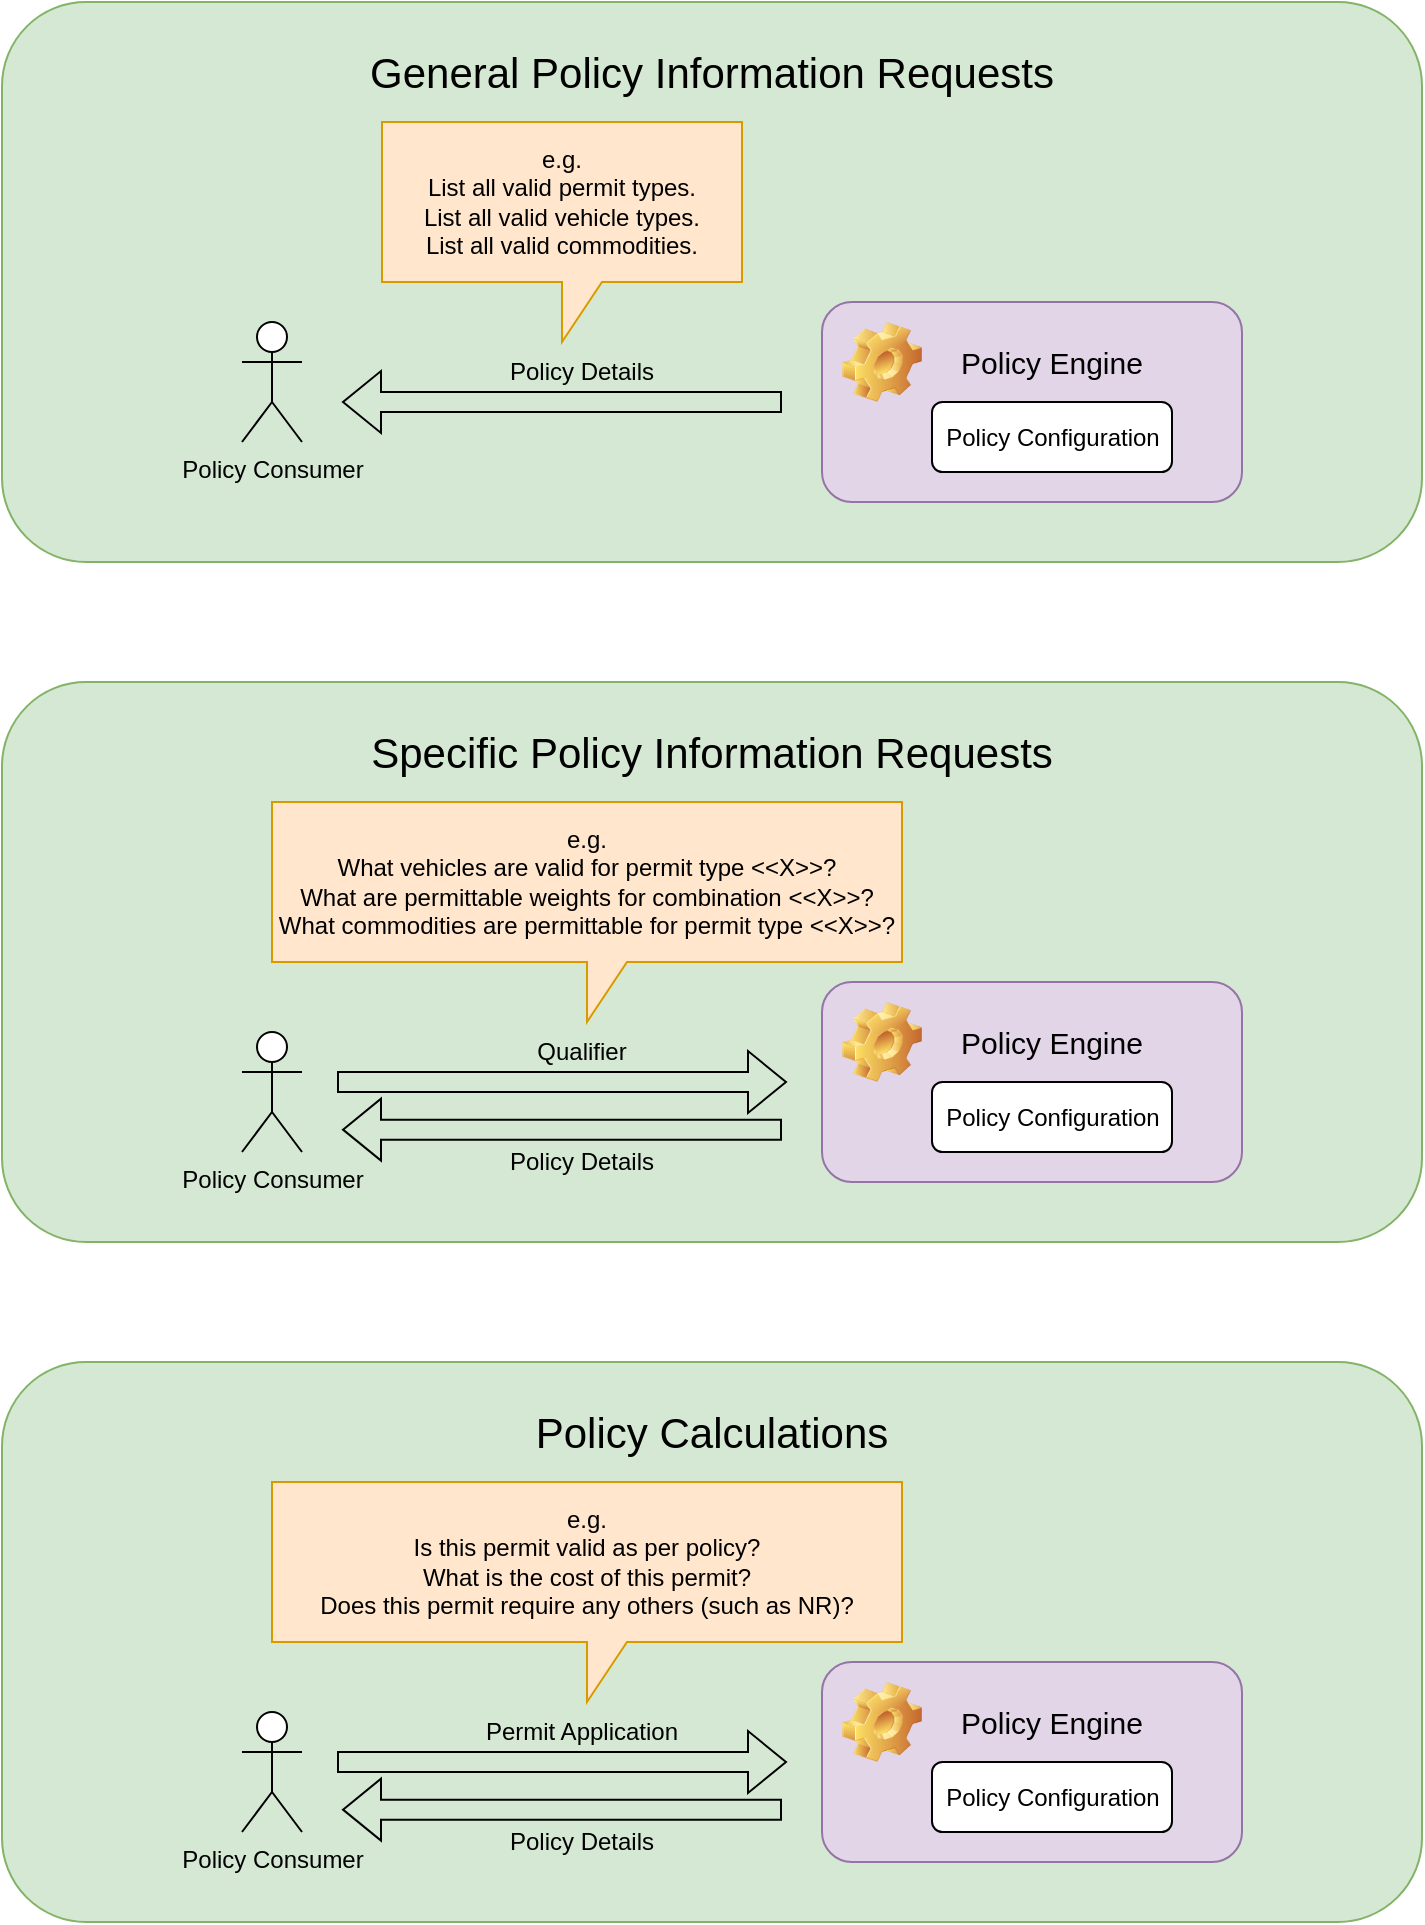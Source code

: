 <mxfile version="24.2.5" type="device" pages="2">
  <diagram name="Page-1" id="VewkT7-pDkosy5Xe7rMj">
    <mxGraphModel dx="1562" dy="810" grid="1" gridSize="10" guides="1" tooltips="1" connect="1" arrows="1" fold="1" page="1" pageScale="1" pageWidth="850" pageHeight="1100" math="0" shadow="0">
      <root>
        <mxCell id="0" />
        <mxCell id="1" parent="0" />
        <mxCell id="3nZ4SkmMVEwLBrExZ1qy-12" value="" style="rounded=1;whiteSpace=wrap;html=1;fillColor=#d5e8d4;strokeColor=#82b366;" parent="1" vertex="1">
          <mxGeometry x="70" y="70" width="710" height="280" as="geometry" />
        </mxCell>
        <mxCell id="3nZ4SkmMVEwLBrExZ1qy-1" value="" style="rounded=1;whiteSpace=wrap;html=1;fillColor=#e1d5e7;strokeColor=#9673a6;" parent="1" vertex="1">
          <mxGeometry x="480" y="220" width="210" height="100" as="geometry" />
        </mxCell>
        <mxCell id="3nZ4SkmMVEwLBrExZ1qy-3" value="Policy Engine" style="text;html=1;align=center;verticalAlign=middle;whiteSpace=wrap;rounded=0;fontSize=15;" parent="1" vertex="1">
          <mxGeometry x="540" y="235" width="110" height="30" as="geometry" />
        </mxCell>
        <mxCell id="3nZ4SkmMVEwLBrExZ1qy-5" value="" style="shape=image;html=1;verticalLabelPosition=bottom;verticalAlign=top;imageAspect=0;image=img/clipart/Gear_128x128.png" parent="1" vertex="1">
          <mxGeometry x="490" y="230" width="40" height="40" as="geometry" />
        </mxCell>
        <mxCell id="3nZ4SkmMVEwLBrExZ1qy-6" value="" style="group" parent="1" vertex="1" connectable="0">
          <mxGeometry x="527.5" y="270" width="135" height="35" as="geometry" />
        </mxCell>
        <mxCell id="3nZ4SkmMVEwLBrExZ1qy-2" value="" style="rounded=1;whiteSpace=wrap;html=1;" parent="3nZ4SkmMVEwLBrExZ1qy-6" vertex="1">
          <mxGeometry x="7.5" width="120" height="35" as="geometry" />
        </mxCell>
        <mxCell id="3nZ4SkmMVEwLBrExZ1qy-4" value="Policy Configuration" style="text;html=1;align=center;verticalAlign=middle;whiteSpace=wrap;rounded=0;" parent="3nZ4SkmMVEwLBrExZ1qy-6" vertex="1">
          <mxGeometry y="2.5" width="135" height="30" as="geometry" />
        </mxCell>
        <mxCell id="3nZ4SkmMVEwLBrExZ1qy-7" value="Policy Consumer" style="shape=umlActor;verticalLabelPosition=bottom;verticalAlign=top;html=1;outlineConnect=0;" parent="1" vertex="1">
          <mxGeometry x="190" y="230" width="30" height="60" as="geometry" />
        </mxCell>
        <mxCell id="3nZ4SkmMVEwLBrExZ1qy-8" value="" style="shape=flexArrow;endArrow=classic;html=1;rounded=0;" parent="1" edge="1">
          <mxGeometry width="50" height="50" relative="1" as="geometry">
            <mxPoint x="460" y="270" as="sourcePoint" />
            <mxPoint x="240" y="270" as="targetPoint" />
          </mxGeometry>
        </mxCell>
        <mxCell id="3nZ4SkmMVEwLBrExZ1qy-10" value="Policy Details" style="text;html=1;align=center;verticalAlign=middle;whiteSpace=wrap;rounded=0;" parent="1" vertex="1">
          <mxGeometry x="310" y="240" width="100" height="30" as="geometry" />
        </mxCell>
        <mxCell id="3nZ4SkmMVEwLBrExZ1qy-11" value="&lt;div&gt;e.g.&lt;/div&gt;List all valid permit types.&lt;div&gt;List all valid vehicle types.&lt;/div&gt;&lt;div&gt;List all valid commodities.&lt;/div&gt;" style="shape=callout;whiteSpace=wrap;html=1;perimeter=calloutPerimeter;fillColor=#ffe6cc;strokeColor=#d79b00;" parent="1" vertex="1">
          <mxGeometry x="260" y="130" width="180" height="110" as="geometry" />
        </mxCell>
        <mxCell id="3nZ4SkmMVEwLBrExZ1qy-13" value="General Policy Information Requests" style="text;html=1;align=center;verticalAlign=middle;whiteSpace=wrap;rounded=0;fontSize=21;" parent="1" vertex="1">
          <mxGeometry x="130" y="90" width="590" height="30" as="geometry" />
        </mxCell>
        <mxCell id="3nZ4SkmMVEwLBrExZ1qy-14" value="" style="rounded=1;whiteSpace=wrap;html=1;fillColor=#d5e8d4;strokeColor=#82b366;" parent="1" vertex="1">
          <mxGeometry x="70" y="410" width="710" height="280" as="geometry" />
        </mxCell>
        <mxCell id="3nZ4SkmMVEwLBrExZ1qy-15" value="" style="rounded=1;whiteSpace=wrap;html=1;fillColor=#e1d5e7;strokeColor=#9673a6;" parent="1" vertex="1">
          <mxGeometry x="480" y="560" width="210" height="100" as="geometry" />
        </mxCell>
        <mxCell id="3nZ4SkmMVEwLBrExZ1qy-16" value="Policy Engine" style="text;html=1;align=center;verticalAlign=middle;whiteSpace=wrap;rounded=0;fontSize=15;" parent="1" vertex="1">
          <mxGeometry x="540" y="575" width="110" height="30" as="geometry" />
        </mxCell>
        <mxCell id="3nZ4SkmMVEwLBrExZ1qy-17" value="" style="shape=image;html=1;verticalLabelPosition=bottom;verticalAlign=top;imageAspect=0;image=img/clipart/Gear_128x128.png" parent="1" vertex="1">
          <mxGeometry x="490" y="570" width="40" height="40" as="geometry" />
        </mxCell>
        <mxCell id="3nZ4SkmMVEwLBrExZ1qy-18" value="" style="group" parent="1" vertex="1" connectable="0">
          <mxGeometry x="527.5" y="610" width="135" height="35" as="geometry" />
        </mxCell>
        <mxCell id="3nZ4SkmMVEwLBrExZ1qy-19" value="" style="rounded=1;whiteSpace=wrap;html=1;" parent="3nZ4SkmMVEwLBrExZ1qy-18" vertex="1">
          <mxGeometry x="7.5" width="120" height="35" as="geometry" />
        </mxCell>
        <mxCell id="3nZ4SkmMVEwLBrExZ1qy-20" value="Policy Configuration" style="text;html=1;align=center;verticalAlign=middle;whiteSpace=wrap;rounded=0;" parent="3nZ4SkmMVEwLBrExZ1qy-18" vertex="1">
          <mxGeometry y="2.5" width="135" height="30" as="geometry" />
        </mxCell>
        <mxCell id="3nZ4SkmMVEwLBrExZ1qy-21" value="Policy Consumer" style="shape=umlActor;verticalLabelPosition=bottom;verticalAlign=top;html=1;outlineConnect=0;" parent="1" vertex="1">
          <mxGeometry x="190" y="585" width="30" height="60" as="geometry" />
        </mxCell>
        <mxCell id="3nZ4SkmMVEwLBrExZ1qy-22" value="" style="shape=flexArrow;endArrow=classic;html=1;rounded=0;" parent="1" edge="1">
          <mxGeometry width="50" height="50" relative="1" as="geometry">
            <mxPoint x="460" y="633.82" as="sourcePoint" />
            <mxPoint x="240" y="633.82" as="targetPoint" />
          </mxGeometry>
        </mxCell>
        <mxCell id="3nZ4SkmMVEwLBrExZ1qy-23" value="Policy Details" style="text;html=1;align=center;verticalAlign=middle;whiteSpace=wrap;rounded=0;" parent="1" vertex="1">
          <mxGeometry x="310" y="635" width="100" height="30" as="geometry" />
        </mxCell>
        <mxCell id="3nZ4SkmMVEwLBrExZ1qy-24" value="&lt;div&gt;e.g.&lt;/div&gt;What vehicles are valid for permit type &amp;lt;&amp;lt;X&amp;gt;&amp;gt;?&lt;div&gt;What are permittable weights for combination &amp;lt;&amp;lt;X&amp;gt;&amp;gt;?&lt;/div&gt;&lt;div&gt;What commodities are permittable for permit type &amp;lt;&amp;lt;X&amp;gt;&amp;gt;?&lt;/div&gt;" style="shape=callout;whiteSpace=wrap;html=1;perimeter=calloutPerimeter;fillColor=#ffe6cc;strokeColor=#d79b00;" parent="1" vertex="1">
          <mxGeometry x="205" y="470" width="315" height="110" as="geometry" />
        </mxCell>
        <mxCell id="3nZ4SkmMVEwLBrExZ1qy-25" value="Specific Policy Information Requests" style="text;html=1;align=center;verticalAlign=middle;whiteSpace=wrap;rounded=0;fontSize=21;" parent="1" vertex="1">
          <mxGeometry x="130" y="430" width="590" height="30" as="geometry" />
        </mxCell>
        <mxCell id="3nZ4SkmMVEwLBrExZ1qy-26" value="" style="shape=flexArrow;endArrow=classic;html=1;rounded=0;" parent="1" edge="1">
          <mxGeometry width="50" height="50" relative="1" as="geometry">
            <mxPoint x="237.5" y="610" as="sourcePoint" />
            <mxPoint x="462.5" y="610" as="targetPoint" />
          </mxGeometry>
        </mxCell>
        <mxCell id="3nZ4SkmMVEwLBrExZ1qy-27" value="Qualifier" style="text;html=1;align=center;verticalAlign=middle;whiteSpace=wrap;rounded=0;" parent="1" vertex="1">
          <mxGeometry x="310" y="580" width="100" height="30" as="geometry" />
        </mxCell>
        <mxCell id="3nZ4SkmMVEwLBrExZ1qy-28" value="" style="rounded=1;whiteSpace=wrap;html=1;fillColor=#d5e8d4;strokeColor=#82b366;" parent="1" vertex="1">
          <mxGeometry x="70" y="750" width="710" height="280" as="geometry" />
        </mxCell>
        <mxCell id="3nZ4SkmMVEwLBrExZ1qy-29" value="" style="rounded=1;whiteSpace=wrap;html=1;fillColor=#e1d5e7;strokeColor=#9673a6;" parent="1" vertex="1">
          <mxGeometry x="480" y="900" width="210" height="100" as="geometry" />
        </mxCell>
        <mxCell id="3nZ4SkmMVEwLBrExZ1qy-30" value="Policy Engine" style="text;html=1;align=center;verticalAlign=middle;whiteSpace=wrap;rounded=0;fontSize=15;" parent="1" vertex="1">
          <mxGeometry x="540" y="915" width="110" height="30" as="geometry" />
        </mxCell>
        <mxCell id="3nZ4SkmMVEwLBrExZ1qy-31" value="" style="shape=image;html=1;verticalLabelPosition=bottom;verticalAlign=top;imageAspect=0;image=img/clipart/Gear_128x128.png" parent="1" vertex="1">
          <mxGeometry x="490" y="910" width="40" height="40" as="geometry" />
        </mxCell>
        <mxCell id="3nZ4SkmMVEwLBrExZ1qy-32" value="" style="group" parent="1" vertex="1" connectable="0">
          <mxGeometry x="527.5" y="950" width="135" height="35" as="geometry" />
        </mxCell>
        <mxCell id="3nZ4SkmMVEwLBrExZ1qy-33" value="" style="rounded=1;whiteSpace=wrap;html=1;" parent="3nZ4SkmMVEwLBrExZ1qy-32" vertex="1">
          <mxGeometry x="7.5" width="120" height="35" as="geometry" />
        </mxCell>
        <mxCell id="3nZ4SkmMVEwLBrExZ1qy-34" value="Policy Configuration" style="text;html=1;align=center;verticalAlign=middle;whiteSpace=wrap;rounded=0;" parent="3nZ4SkmMVEwLBrExZ1qy-32" vertex="1">
          <mxGeometry y="2.5" width="135" height="30" as="geometry" />
        </mxCell>
        <mxCell id="3nZ4SkmMVEwLBrExZ1qy-35" value="Policy Consumer" style="shape=umlActor;verticalLabelPosition=bottom;verticalAlign=top;html=1;outlineConnect=0;" parent="1" vertex="1">
          <mxGeometry x="190" y="925" width="30" height="60" as="geometry" />
        </mxCell>
        <mxCell id="3nZ4SkmMVEwLBrExZ1qy-36" value="" style="shape=flexArrow;endArrow=classic;html=1;rounded=0;" parent="1" edge="1">
          <mxGeometry width="50" height="50" relative="1" as="geometry">
            <mxPoint x="460" y="973.82" as="sourcePoint" />
            <mxPoint x="240" y="973.82" as="targetPoint" />
          </mxGeometry>
        </mxCell>
        <mxCell id="3nZ4SkmMVEwLBrExZ1qy-37" value="Policy Details" style="text;html=1;align=center;verticalAlign=middle;whiteSpace=wrap;rounded=0;" parent="1" vertex="1">
          <mxGeometry x="310" y="975" width="100" height="30" as="geometry" />
        </mxCell>
        <mxCell id="3nZ4SkmMVEwLBrExZ1qy-38" value="&lt;div&gt;e.g.&lt;/div&gt;Is this permit valid as per policy?&lt;div&gt;What is the cost of this permit?&lt;/div&gt;&lt;div&gt;Does this permit require any others (such as NR)?&lt;/div&gt;" style="shape=callout;whiteSpace=wrap;html=1;perimeter=calloutPerimeter;fillColor=#ffe6cc;strokeColor=#d79b00;" parent="1" vertex="1">
          <mxGeometry x="205" y="810" width="315" height="110" as="geometry" />
        </mxCell>
        <mxCell id="3nZ4SkmMVEwLBrExZ1qy-39" value="Policy Calculations" style="text;html=1;align=center;verticalAlign=middle;whiteSpace=wrap;rounded=0;fontSize=21;" parent="1" vertex="1">
          <mxGeometry x="130" y="770" width="590" height="30" as="geometry" />
        </mxCell>
        <mxCell id="3nZ4SkmMVEwLBrExZ1qy-40" value="" style="shape=flexArrow;endArrow=classic;html=1;rounded=0;" parent="1" edge="1">
          <mxGeometry width="50" height="50" relative="1" as="geometry">
            <mxPoint x="237.5" y="950" as="sourcePoint" />
            <mxPoint x="462.5" y="950" as="targetPoint" />
          </mxGeometry>
        </mxCell>
        <mxCell id="3nZ4SkmMVEwLBrExZ1qy-41" value="Permit Application" style="text;html=1;align=center;verticalAlign=middle;whiteSpace=wrap;rounded=0;" parent="1" vertex="1">
          <mxGeometry x="310" y="920" width="100" height="30" as="geometry" />
        </mxCell>
      </root>
    </mxGraphModel>
  </diagram>
  <diagram id="6Bf2cHlxb-RWwyMib09T" name="Page-2">
    <mxGraphModel dx="1562" dy="810" grid="1" gridSize="10" guides="1" tooltips="1" connect="1" arrows="1" fold="1" page="1" pageScale="1" pageWidth="850" pageHeight="1100" math="0" shadow="0">
      <root>
        <mxCell id="0" />
        <mxCell id="1" parent="0" />
        <mxCell id="owOnmxn3xGGwDT8uI1tm-2" value="onRouteBC&amp;nbsp;&lt;div&gt;Database&lt;/div&gt;" style="shape=cylinder3;whiteSpace=wrap;html=1;boundedLbl=1;backgroundOutline=1;size=15;fillColor=#d5e8d4;strokeColor=#82b366;" parent="1" vertex="1">
          <mxGeometry x="296" y="120" width="120" height="150" as="geometry" />
        </mxCell>
        <mxCell id="owOnmxn3xGGwDT8uI1tm-3" value="" style="rounded=1;whiteSpace=wrap;html=1;fillColor=#fff2cc;strokeColor=#d6b656;" parent="1" vertex="1">
          <mxGeometry x="85" y="320" width="310" height="190" as="geometry" />
        </mxCell>
        <mxCell id="K075il7nE5w_fWgN34j8-28" style="edgeStyle=orthogonalEdgeStyle;rounded=0;orthogonalLoop=1;jettySize=auto;html=1;exitX=0.5;exitY=1;exitDx=0;exitDy=0;entryX=0.5;entryY=1;entryDx=0;entryDy=0;startArrow=classic;startFill=1;" parent="1" source="owOnmxn3xGGwDT8uI1tm-4" target="K075il7nE5w_fWgN34j8-27" edge="1">
          <mxGeometry relative="1" as="geometry" />
        </mxCell>
        <mxCell id="K075il7nE5w_fWgN34j8-29" value="Get Policy Configuration" style="edgeLabel;html=1;align=center;verticalAlign=middle;resizable=0;points=[];" parent="K075il7nE5w_fWgN34j8-28" vertex="1" connectable="0">
          <mxGeometry x="-0.076" relative="1" as="geometry">
            <mxPoint as="offset" />
          </mxGeometry>
        </mxCell>
        <mxCell id="owOnmxn3xGGwDT8uI1tm-4" value="" style="rounded=1;whiteSpace=wrap;html=1;fillColor=#d5e8d4;strokeColor=#82b366;" parent="1" vertex="1">
          <mxGeometry x="450" y="320" width="310" height="190" as="geometry" />
        </mxCell>
        <mxCell id="K075il7nE5w_fWgN34j8-9" value="" style="group;fillColor=#ffe6cc;strokeColor=#d79b00;container=0;" parent="1" vertex="1" connectable="0">
          <mxGeometry x="520" y="380" width="180" height="60" as="geometry" />
        </mxCell>
        <mxCell id="K075il7nE5w_fWgN34j8-14" value="Policy Service API" style="rounded=1;whiteSpace=wrap;html=1;fillColor=#fff2cc;strokeColor=#d6b656;" parent="1" vertex="1">
          <mxGeometry x="100" y="480" width="280" height="60" as="geometry" />
        </mxCell>
        <mxCell id="K075il7nE5w_fWgN34j8-30" style="edgeStyle=orthogonalEdgeStyle;rounded=0;orthogonalLoop=1;jettySize=auto;html=1;exitX=0.303;exitY=-0.009;exitDx=0;exitDy=0;entryX=0.5;entryY=1;entryDx=0;entryDy=0;exitPerimeter=0;startArrow=classic;startFill=1;" parent="1" source="K075il7nE5w_fWgN34j8-15" target="K075il7nE5w_fWgN34j8-22" edge="1">
          <mxGeometry relative="1" as="geometry" />
        </mxCell>
        <mxCell id="K075il7nE5w_fWgN34j8-31" value="Validate" style="edgeLabel;html=1;align=center;verticalAlign=middle;resizable=0;points=[];" parent="K075il7nE5w_fWgN34j8-30" vertex="1" connectable="0">
          <mxGeometry x="-0.089" relative="1" as="geometry">
            <mxPoint as="offset" />
          </mxGeometry>
        </mxCell>
        <mxCell id="K075il7nE5w_fWgN34j8-32" style="edgeStyle=orthogonalEdgeStyle;rounded=0;orthogonalLoop=1;jettySize=auto;html=1;exitX=0.5;exitY=0;exitDx=0;exitDy=0;entryX=0.5;entryY=1;entryDx=0;entryDy=0;startArrow=classic;startFill=1;" parent="1" source="K075il7nE5w_fWgN34j8-15" target="K075il7nE5w_fWgN34j8-24" edge="1">
          <mxGeometry relative="1" as="geometry" />
        </mxCell>
        <mxCell id="K075il7nE5w_fWgN34j8-33" value="Cost" style="edgeLabel;html=1;align=center;verticalAlign=middle;resizable=0;points=[];" parent="K075il7nE5w_fWgN34j8-32" vertex="1" connectable="0">
          <mxGeometry x="-0.084" relative="1" as="geometry">
            <mxPoint as="offset" />
          </mxGeometry>
        </mxCell>
        <mxCell id="K075il7nE5w_fWgN34j8-15" value="" style="rounded=1;whiteSpace=wrap;html=1;fillColor=#d5e8d4;strokeColor=#82b366;" parent="1" vertex="1">
          <mxGeometry x="88" y="640" width="310" height="90" as="geometry" />
        </mxCell>
        <mxCell id="K075il7nE5w_fWgN34j8-16" value="Policy Service" style="text;html=1;align=center;verticalAlign=middle;whiteSpace=wrap;rounded=0;fontSize=17;" parent="1" vertex="1">
          <mxGeometry x="100" y="340" width="150" height="30" as="geometry" />
        </mxCell>
        <mxCell id="K075il7nE5w_fWgN34j8-17" value="onRouteBC Client (Frontend)" style="text;html=1;align=center;verticalAlign=middle;whiteSpace=wrap;rounded=0;fontSize=17;" parent="1" vertex="1">
          <mxGeometry x="470" y="340" width="240" height="30" as="geometry" />
        </mxCell>
        <mxCell id="K075il7nE5w_fWgN34j8-18" value="onRouteBC Server (Backend)" style="text;html=1;align=center;verticalAlign=middle;whiteSpace=wrap;rounded=0;fontSize=17;" parent="1" vertex="1">
          <mxGeometry x="110" y="670" width="250" height="30" as="geometry" />
        </mxCell>
        <mxCell id="K075il7nE5w_fWgN34j8-21" value="" style="rounded=0;whiteSpace=wrap;html=1;" parent="1" vertex="1">
          <mxGeometry x="118" y="530" width="20" height="20" as="geometry" />
        </mxCell>
        <mxCell id="K075il7nE5w_fWgN34j8-22" value="" style="rounded=0;whiteSpace=wrap;html=1;" parent="1" vertex="1">
          <mxGeometry x="172" y="530" width="20" height="20" as="geometry" />
        </mxCell>
        <mxCell id="K075il7nE5w_fWgN34j8-24" value="" style="rounded=0;whiteSpace=wrap;html=1;" parent="1" vertex="1">
          <mxGeometry x="233" y="530" width="20" height="20" as="geometry" />
        </mxCell>
        <mxCell id="K075il7nE5w_fWgN34j8-25" value="" style="rounded=0;whiteSpace=wrap;html=1;" parent="1" vertex="1">
          <mxGeometry x="287" y="530" width="20" height="20" as="geometry" />
        </mxCell>
        <mxCell id="K075il7nE5w_fWgN34j8-27" value="" style="rounded=0;whiteSpace=wrap;html=1;" parent="1" vertex="1">
          <mxGeometry x="340" y="530" width="20" height="20" as="geometry" />
        </mxCell>
        <mxCell id="K075il7nE5w_fWgN34j8-34" style="edgeStyle=orthogonalEdgeStyle;rounded=0;orthogonalLoop=1;jettySize=auto;html=1;exitX=0.25;exitY=0;exitDx=0;exitDy=0;entryX=0.079;entryY=1.007;entryDx=0;entryDy=0;entryPerimeter=0;startArrow=classic;startFill=1;" parent="1" source="K075il7nE5w_fWgN34j8-14" target="K075il7nE5w_fWgN34j8-1" edge="1">
          <mxGeometry relative="1" as="geometry" />
        </mxCell>
        <mxCell id="K075il7nE5w_fWgN34j8-37" value="Validate" style="edgeLabel;html=1;align=center;verticalAlign=middle;resizable=0;points=[];" parent="K075il7nE5w_fWgN34j8-34" vertex="1" connectable="0">
          <mxGeometry x="-0.261" y="-2" relative="1" as="geometry">
            <mxPoint as="offset" />
          </mxGeometry>
        </mxCell>
        <mxCell id="K075il7nE5w_fWgN34j8-35" style="edgeStyle=orthogonalEdgeStyle;rounded=0;orthogonalLoop=1;jettySize=auto;html=1;exitX=0.5;exitY=0;exitDx=0;exitDy=0;startArrow=classic;startFill=1;" parent="1" source="K075il7nE5w_fWgN34j8-14" edge="1">
          <mxGeometry relative="1" as="geometry">
            <mxPoint x="240" y="440" as="targetPoint" />
          </mxGeometry>
        </mxCell>
        <mxCell id="K075il7nE5w_fWgN34j8-38" value="Cost" style="edgeLabel;html=1;align=center;verticalAlign=middle;resizable=0;points=[];" parent="K075il7nE5w_fWgN34j8-35" vertex="1" connectable="0">
          <mxGeometry x="-0.194" y="-1" relative="1" as="geometry">
            <mxPoint as="offset" />
          </mxGeometry>
        </mxCell>
        <mxCell id="K075il7nE5w_fWgN34j8-36" style="edgeStyle=orthogonalEdgeStyle;rounded=0;orthogonalLoop=1;jettySize=auto;html=1;exitX=0.916;exitY=0.001;exitDx=0;exitDy=0;entryX=0.5;entryY=1;entryDx=0;entryDy=0;entryPerimeter=0;exitPerimeter=0;startArrow=classic;startFill=1;" parent="1" source="K075il7nE5w_fWgN34j8-14" target="owOnmxn3xGGwDT8uI1tm-2" edge="1">
          <mxGeometry relative="1" as="geometry" />
        </mxCell>
        <mxCell id="K075il7nE5w_fWgN34j8-40" value="Get Policy Config" style="edgeLabel;html=1;align=center;verticalAlign=middle;resizable=0;points=[];" parent="K075il7nE5w_fWgN34j8-36" vertex="1" connectable="0">
          <mxGeometry x="0.111" y="-2" relative="1" as="geometry">
            <mxPoint as="offset" />
          </mxGeometry>
        </mxCell>
        <mxCell id="K075il7nE5w_fWgN34j8-41" value="/validate" style="text;html=1;align=center;verticalAlign=middle;whiteSpace=wrap;rounded=0;fontSize=7;" parent="1" vertex="1">
          <mxGeometry x="166" y="520" width="32" height="10" as="geometry" />
        </mxCell>
        <mxCell id="K075il7nE5w_fWgN34j8-42" value="/cost" style="text;html=1;align=center;verticalAlign=middle;whiteSpace=wrap;rounded=0;fontSize=7;" parent="1" vertex="1">
          <mxGeometry x="227" y="520" width="32" height="10" as="geometry" />
        </mxCell>
        <mxCell id="K075il7nE5w_fWgN34j8-43" value="/config" style="text;html=1;align=center;verticalAlign=middle;whiteSpace=wrap;rounded=0;fontSize=7;" parent="1" vertex="1">
          <mxGeometry x="334" y="520" width="32" height="10" as="geometry" />
        </mxCell>
        <mxCell id="K075il7nE5w_fWgN34j8-10" value="" style="rounded=1;whiteSpace=wrap;html=1;container=0;fillColor=#ffe6cc;strokeColor=#d79b00;" parent="1" vertex="1">
          <mxGeometry x="520" y="380" width="180" height="60" as="geometry" />
        </mxCell>
        <mxCell id="K075il7nE5w_fWgN34j8-11" value="Policy Engine" style="text;html=1;align=center;verticalAlign=middle;whiteSpace=wrap;rounded=0;fontSize=15;container=0;" parent="1" vertex="1">
          <mxGeometry x="580" y="395" width="110" height="30" as="geometry" />
        </mxCell>
        <mxCell id="K075il7nE5w_fWgN34j8-12" value="" style="shape=image;html=1;verticalLabelPosition=bottom;verticalAlign=top;imageAspect=0;image=img/clipart/Gear_128x128.png;container=0;" parent="1" vertex="1">
          <mxGeometry x="530" y="390" width="40" height="40" as="geometry" />
        </mxCell>
        <mxCell id="K075il7nE5w_fWgN34j8-1" value="" style="rounded=1;whiteSpace=wrap;html=1;container=0;fillColor=#ffe6cc;strokeColor=#d79b00;" parent="1" vertex="1">
          <mxGeometry x="155" y="380" width="180" height="60" as="geometry" />
        </mxCell>
        <mxCell id="K075il7nE5w_fWgN34j8-2" value="Policy Engine" style="text;html=1;align=center;verticalAlign=middle;whiteSpace=wrap;rounded=0;fontSize=15;container=0;" parent="1" vertex="1">
          <mxGeometry x="215" y="395" width="110" height="30" as="geometry" />
        </mxCell>
        <mxCell id="K075il7nE5w_fWgN34j8-3" value="" style="shape=image;html=1;verticalLabelPosition=bottom;verticalAlign=top;imageAspect=0;image=img/clipart/Gear_128x128.png;container=0;" parent="1" vertex="1">
          <mxGeometry x="165" y="390" width="40" height="40" as="geometry" />
        </mxCell>
      </root>
    </mxGraphModel>
  </diagram>
</mxfile>
